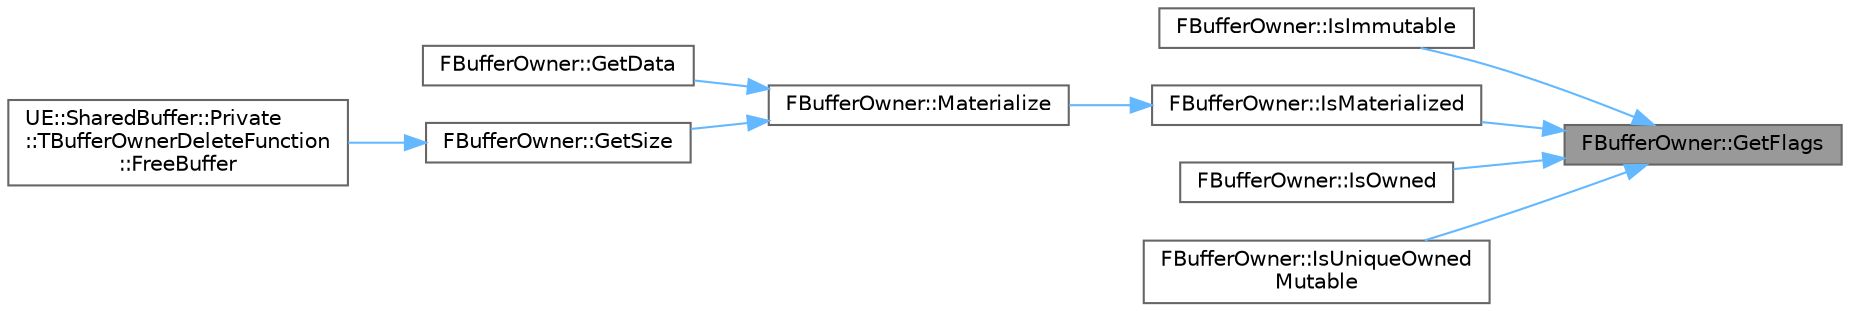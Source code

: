 digraph "FBufferOwner::GetFlags"
{
 // INTERACTIVE_SVG=YES
 // LATEX_PDF_SIZE
  bgcolor="transparent";
  edge [fontname=Helvetica,fontsize=10,labelfontname=Helvetica,labelfontsize=10];
  node [fontname=Helvetica,fontsize=10,shape=box,height=0.2,width=0.4];
  rankdir="RL";
  Node1 [id="Node000001",label="FBufferOwner::GetFlags",height=0.2,width=0.4,color="gray40", fillcolor="grey60", style="filled", fontcolor="black",tooltip=" "];
  Node1 -> Node2 [id="edge1_Node000001_Node000002",dir="back",color="steelblue1",style="solid",tooltip=" "];
  Node2 [id="Node000002",label="FBufferOwner::IsImmutable",height=0.2,width=0.4,color="grey40", fillcolor="white", style="filled",URL="$d3/d0f/classFBufferOwner.html#a2b1206bb2ec88148053b403be805fd92",tooltip=" "];
  Node1 -> Node3 [id="edge2_Node000001_Node000003",dir="back",color="steelblue1",style="solid",tooltip=" "];
  Node3 [id="Node000003",label="FBufferOwner::IsMaterialized",height=0.2,width=0.4,color="grey40", fillcolor="white", style="filled",URL="$d3/d0f/classFBufferOwner.html#a67ee675db8038670ef8ba3559b5ad3b9",tooltip=" "];
  Node3 -> Node4 [id="edge3_Node000003_Node000004",dir="back",color="steelblue1",style="solid",tooltip=" "];
  Node4 [id="Node000004",label="FBufferOwner::Materialize",height=0.2,width=0.4,color="grey40", fillcolor="white", style="filled",URL="$d3/d0f/classFBufferOwner.html#a4c7cb814e41d26d15efd3bb764d1064e",tooltip=" "];
  Node4 -> Node5 [id="edge4_Node000004_Node000005",dir="back",color="steelblue1",style="solid",tooltip=" "];
  Node5 [id="Node000005",label="FBufferOwner::GetData",height=0.2,width=0.4,color="grey40", fillcolor="white", style="filled",URL="$d3/d0f/classFBufferOwner.html#a4e5787220f88c685aa9be8400eff6b15",tooltip=" "];
  Node4 -> Node6 [id="edge5_Node000004_Node000006",dir="back",color="steelblue1",style="solid",tooltip=" "];
  Node6 [id="Node000006",label="FBufferOwner::GetSize",height=0.2,width=0.4,color="grey40", fillcolor="white", style="filled",URL="$d3/d0f/classFBufferOwner.html#a70712cc75c3ebbd87e600ba6b391e149",tooltip=" "];
  Node6 -> Node7 [id="edge6_Node000006_Node000007",dir="back",color="steelblue1",style="solid",tooltip=" "];
  Node7 [id="Node000007",label="UE::SharedBuffer::Private\l::TBufferOwnerDeleteFunction\l::FreeBuffer",height=0.2,width=0.4,color="grey40", fillcolor="white", style="filled",URL="$d1/d7c/classUE_1_1SharedBuffer_1_1Private_1_1TBufferOwnerDeleteFunction.html#a57a7009e5dc6897397daf58fe0adbf28",tooltip="Free the buffer and any associated resources."];
  Node1 -> Node8 [id="edge7_Node000001_Node000008",dir="back",color="steelblue1",style="solid",tooltip=" "];
  Node8 [id="Node000008",label="FBufferOwner::IsOwned",height=0.2,width=0.4,color="grey40", fillcolor="white", style="filled",URL="$d3/d0f/classFBufferOwner.html#a6b0a4e2f969191f89783230d8304b05c",tooltip=" "];
  Node1 -> Node9 [id="edge8_Node000001_Node000009",dir="back",color="steelblue1",style="solid",tooltip=" "];
  Node9 [id="Node000009",label="FBufferOwner::IsUniqueOwned\lMutable",height=0.2,width=0.4,color="grey40", fillcolor="white", style="filled",URL="$d3/d0f/classFBufferOwner.html#a1a57e057ea8784aec399ca9f425bc2b9",tooltip="Returns whether this has one total reference, is owned, and is not immutable."];
}
